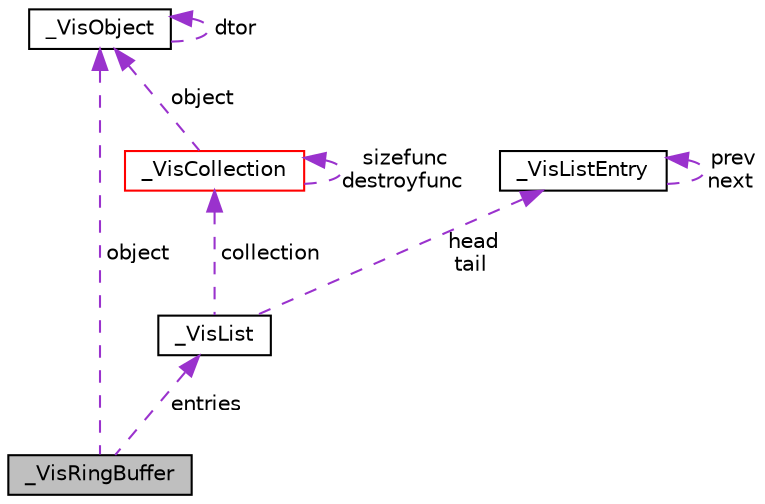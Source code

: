 digraph G
{
  edge [fontname="Helvetica",fontsize="10",labelfontname="Helvetica",labelfontsize="10"];
  node [fontname="Helvetica",fontsize="10",shape=record];
  Node1 [label="_VisRingBuffer",height=0.2,width=0.4,color="black", fillcolor="grey75", style="filled" fontcolor="black"];
  Node2 -> Node1 [dir="back",color="darkorchid3",fontsize="10",style="dashed",label=" entries" ,fontname="Helvetica"];
  Node2 [label="_VisList",height=0.2,width=0.4,color="black", fillcolor="white", style="filled",URL="$struct__VisList.html",tooltip="The VisList data structure represents a linked list."];
  Node3 -> Node2 [dir="back",color="darkorchid3",fontsize="10",style="dashed",label=" collection" ,fontname="Helvetica"];
  Node3 [label="_VisCollection",height=0.2,width=0.4,color="red", fillcolor="white", style="filled",URL="$struct__VisCollection.html"];
  Node3 -> Node3 [dir="back",color="darkorchid3",fontsize="10",style="dashed",label=" sizefunc\ndestroyfunc" ,fontname="Helvetica"];
  Node4 -> Node3 [dir="back",color="darkorchid3",fontsize="10",style="dashed",label=" object" ,fontname="Helvetica"];
  Node4 [label="_VisObject",height=0.2,width=0.4,color="black", fillcolor="white", style="filled",URL="$struct__VisObject.html",tooltip="The VisObject structure contains all the VisObject housekeeping data like refcounting and a pointer t..."];
  Node4 -> Node4 [dir="back",color="darkorchid3",fontsize="10",style="dashed",label=" dtor" ,fontname="Helvetica"];
  Node5 -> Node2 [dir="back",color="darkorchid3",fontsize="10",style="dashed",label=" head\ntail" ,fontname="Helvetica"];
  Node5 [label="_VisListEntry",height=0.2,width=0.4,color="black", fillcolor="white", style="filled",URL="$struct__VisListEntry.html",tooltip="The VisListEntry data structure is an entry within the linked list."];
  Node5 -> Node5 [dir="back",color="darkorchid3",fontsize="10",style="dashed",label=" prev\nnext" ,fontname="Helvetica"];
  Node4 -> Node1 [dir="back",color="darkorchid3",fontsize="10",style="dashed",label=" object" ,fontname="Helvetica"];
}
